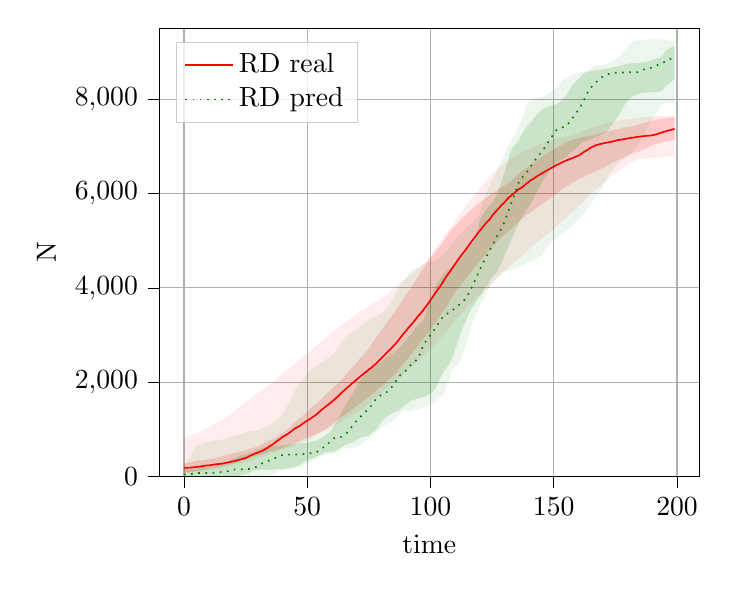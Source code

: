 % This file was created by tikzplotlib v0.9.8.
\begin{tikzpicture}

\begin{axis}[
legend cell align={left},
legend style={
  fill opacity=0.8,
  draw opacity=1,
  text opacity=1,
  at={(0.03,0.97)},
  anchor=north west,
  draw=white!80!black
},
tick align=outside,
tick pos=left,
x grid style={white!69.02!black},
xlabel={time},
xmajorgrids,
xmin=-9.95, xmax=208.95,
xtick style={color=black},
y grid style={white!69.02!black},
ylabel={N},
ymajorgrids,
ymin=0, ymax=9502,
ytick style={color=black}
]
\path [fill=red, fill opacity=0.15]
(axis cs:0,278)
--(axis cs:0,82.75)
--(axis cs:1,88)
--(axis cs:2,93.75)
--(axis cs:3,101.75)
--(axis cs:4,110.25)
--(axis cs:5,120.25)
--(axis cs:6,125.25)
--(axis cs:7,136.25)
--(axis cs:8,143)
--(axis cs:9,154.5)
--(axis cs:10,167.75)
--(axis cs:11,177.5)
--(axis cs:12,186.5)
--(axis cs:13,196)
--(axis cs:14,202)
--(axis cs:15,215.75)
--(axis cs:16,226.5)
--(axis cs:17,239.75)
--(axis cs:18,249.75)
--(axis cs:19,261)
--(axis cs:20,273.5)
--(axis cs:21,295.75)
--(axis cs:22,310.75)
--(axis cs:23,331.75)
--(axis cs:24,346.25)
--(axis cs:25,363.25)
--(axis cs:26,376.25)
--(axis cs:27,396.5)
--(axis cs:28,416.25)
--(axis cs:29,432.5)
--(axis cs:30,452.25)
--(axis cs:31,463)
--(axis cs:32,479.5)
--(axis cs:33,496.5)
--(axis cs:34,514.5)
--(axis cs:35,533.5)
--(axis cs:36,547.5)
--(axis cs:37,557.5)
--(axis cs:38,573.75)
--(axis cs:39,591.75)
--(axis cs:40,605)
--(axis cs:41,622.25)
--(axis cs:42,643.5)
--(axis cs:43,664)
--(axis cs:44,689.5)
--(axis cs:45,707.75)
--(axis cs:46,730.5)
--(axis cs:47,756.25)
--(axis cs:48,781.75)
--(axis cs:49,802.25)
--(axis cs:50,818.5)
--(axis cs:51,841.25)
--(axis cs:52,862.25)
--(axis cs:53,885)
--(axis cs:54,913.5)
--(axis cs:55,935)
--(axis cs:56,965.75)
--(axis cs:57,989.25)
--(axis cs:58,1026)
--(axis cs:59,1063.25)
--(axis cs:60,1108)
--(axis cs:61,1142)
--(axis cs:62,1190.75)
--(axis cs:63,1231)
--(axis cs:64,1262.75)
--(axis cs:65,1296.25)
--(axis cs:66,1331.75)
--(axis cs:67,1371)
--(axis cs:68,1408.25)
--(axis cs:69,1445.25)
--(axis cs:70,1493)
--(axis cs:71,1530.75)
--(axis cs:72,1567.5)
--(axis cs:73,1606.75)
--(axis cs:74,1652)
--(axis cs:75,1689.75)
--(axis cs:76,1726.25)
--(axis cs:77,1775.25)
--(axis cs:78,1825.5)
--(axis cs:79,1869.25)
--(axis cs:80,1906)
--(axis cs:81,1954.75)
--(axis cs:82,2002)
--(axis cs:83,2050)
--(axis cs:84,2091.75)
--(axis cs:85,2140.5)
--(axis cs:86,2197)
--(axis cs:87,2258.25)
--(axis cs:88,2317.25)
--(axis cs:89,2387.25)
--(axis cs:90,2450.5)
--(axis cs:91,2507.25)
--(axis cs:92,2583.75)
--(axis cs:93,2641.5)
--(axis cs:94,2715.5)
--(axis cs:95,2779.5)
--(axis cs:96,2846)
--(axis cs:97,2910.5)
--(axis cs:98,2969.5)
--(axis cs:99,3036.5)
--(axis cs:100,3105.5)
--(axis cs:101,3189.75)
--(axis cs:102,3268.25)
--(axis cs:103,3339.75)
--(axis cs:104,3419.75)
--(axis cs:105,3491.5)
--(axis cs:106,3562.25)
--(axis cs:107,3647.75)
--(axis cs:108,3742.25)
--(axis cs:109,3823.25)
--(axis cs:110,3903)
--(axis cs:111,3967)
--(axis cs:112,4033.75)
--(axis cs:113,4097.75)
--(axis cs:114,4168.5)
--(axis cs:115,4245.5)
--(axis cs:116,4306)
--(axis cs:117,4371)
--(axis cs:118,4439.5)
--(axis cs:119,4499)
--(axis cs:120,4565)
--(axis cs:121,4624)
--(axis cs:122,4688.5)
--(axis cs:123,4750.75)
--(axis cs:124,4809.5)
--(axis cs:125,4863.75)
--(axis cs:126,4922.5)
--(axis cs:127,4976)
--(axis cs:128,5033.25)
--(axis cs:129,5075.75)
--(axis cs:130,5125.25)
--(axis cs:131,5180.25)
--(axis cs:132,5221.25)
--(axis cs:133,5265.25)
--(axis cs:134,5322)
--(axis cs:135,5364.25)
--(axis cs:136,5406)
--(axis cs:137,5457)
--(axis cs:138,5499.75)
--(axis cs:139,5545)
--(axis cs:140,5577.5)
--(axis cs:141,5615.25)
--(axis cs:142,5649)
--(axis cs:143,5689.75)
--(axis cs:144,5727.5)
--(axis cs:145,5763.25)
--(axis cs:146,5802.75)
--(axis cs:147,5836)
--(axis cs:148,5878)
--(axis cs:149,5922)
--(axis cs:150,5956.75)
--(axis cs:151,5988.5)
--(axis cs:152,6025.25)
--(axis cs:153,6070.75)
--(axis cs:154,6109.5)
--(axis cs:155,6138.25)
--(axis cs:156,6172.5)
--(axis cs:157,6204.75)
--(axis cs:158,6238)
--(axis cs:159,6271)
--(axis cs:160,6304.5)
--(axis cs:161,6327.25)
--(axis cs:162,6348.25)
--(axis cs:163,6379.75)
--(axis cs:164,6401.75)
--(axis cs:165,6425.25)
--(axis cs:166,6444.25)
--(axis cs:167,6466.75)
--(axis cs:168,6495.25)
--(axis cs:169,6517)
--(axis cs:170,6538)
--(axis cs:171,6567.25)
--(axis cs:172,6595.75)
--(axis cs:173,6625.25)
--(axis cs:174,6653)
--(axis cs:175,6677.25)
--(axis cs:176,6703.5)
--(axis cs:177,6731.5)
--(axis cs:178,6752.75)
--(axis cs:179,6782.5)
--(axis cs:180,6803.25)
--(axis cs:181,6830.25)
--(axis cs:182,6847)
--(axis cs:183,6861)
--(axis cs:184,6873.25)
--(axis cs:185,6895.25)
--(axis cs:186,6922.5)
--(axis cs:187,6948.5)
--(axis cs:188,6970.5)
--(axis cs:189,6995.75)
--(axis cs:190,7021)
--(axis cs:191,7044.25)
--(axis cs:192,7061)
--(axis cs:193,7072.5)
--(axis cs:194,7084)
--(axis cs:195,7101.25)
--(axis cs:196,7110.75)
--(axis cs:197,7125.5)
--(axis cs:198,7132.75)
--(axis cs:199,7137)
--(axis cs:199,7619)
--(axis cs:199,7619)
--(axis cs:198,7616.75)
--(axis cs:197,7608.25)
--(axis cs:196,7602.5)
--(axis cs:195,7592.25)
--(axis cs:194,7587.5)
--(axis cs:193,7579.5)
--(axis cs:192,7565)
--(axis cs:191,7554.5)
--(axis cs:190,7541.75)
--(axis cs:189,7528.25)
--(axis cs:188,7515.75)
--(axis cs:187,7501.25)
--(axis cs:186,7488.5)
--(axis cs:185,7473.75)
--(axis cs:184,7458.25)
--(axis cs:183,7443)
--(axis cs:182,7429.5)
--(axis cs:181,7417.25)
--(axis cs:180,7408.5)
--(axis cs:179,7401)
--(axis cs:178,7390.25)
--(axis cs:177,7375.25)
--(axis cs:176,7361.5)
--(axis cs:175,7352.75)
--(axis cs:174,7342.75)
--(axis cs:173,7331.5)
--(axis cs:172,7321)
--(axis cs:171,7306.25)
--(axis cs:170,7290)
--(axis cs:169,7274.5)
--(axis cs:168,7257.5)
--(axis cs:167,7245)
--(axis cs:166,7233.75)
--(axis cs:165,7225.75)
--(axis cs:164,7215.25)
--(axis cs:163,7200.25)
--(axis cs:162,7193.75)
--(axis cs:161,7182.25)
--(axis cs:160,7170.5)
--(axis cs:159,7161.75)
--(axis cs:158,7152.25)
--(axis cs:157,7126)
--(axis cs:156,7102.5)
--(axis cs:155,7079)
--(axis cs:154,7051.25)
--(axis cs:153,7023.75)
--(axis cs:152,6992)
--(axis cs:151,6969.25)
--(axis cs:150,6935.25)
--(axis cs:149,6906.25)
--(axis cs:148,6867.75)
--(axis cs:147,6838.25)
--(axis cs:146,6799)
--(axis cs:145,6762.25)
--(axis cs:144,6721.5)
--(axis cs:143,6684.5)
--(axis cs:142,6649.25)
--(axis cs:141,6611.25)
--(axis cs:140,6576.25)
--(axis cs:139,6545.75)
--(axis cs:138,6512)
--(axis cs:137,6470.75)
--(axis cs:136,6424.5)
--(axis cs:135,6385.25)
--(axis cs:134,6326.25)
--(axis cs:133,6282)
--(axis cs:132,6238.25)
--(axis cs:131,6199.25)
--(axis cs:130,6169.5)
--(axis cs:129,6138.25)
--(axis cs:128,6103)
--(axis cs:127,6061.75)
--(axis cs:126,6033.25)
--(axis cs:125,5995.5)
--(axis cs:124,5956.5)
--(axis cs:123,5925.5)
--(axis cs:122,5887)
--(axis cs:121,5847.5)
--(axis cs:120,5806.5)
--(axis cs:119,5767.75)
--(axis cs:118,5723.5)
--(axis cs:117,5684)
--(axis cs:116,5628.75)
--(axis cs:115,5574.75)
--(axis cs:114,5522.25)
--(axis cs:113,5479.25)
--(axis cs:112,5422.25)
--(axis cs:111,5362)
--(axis cs:110,5305.75)
--(axis cs:109,5259.5)
--(axis cs:108,5196.25)
--(axis cs:107,5121.75)
--(axis cs:106,5041.5)
--(axis cs:105,4968)
--(axis cs:104,4895.25)
--(axis cs:103,4832.25)
--(axis cs:102,4759.75)
--(axis cs:101,4698)
--(axis cs:100,4633.5)
--(axis cs:99,4565.25)
--(axis cs:98,4496)
--(axis cs:97,4404.25)
--(axis cs:96,4331.75)
--(axis cs:95,4243.75)
--(axis cs:94,4158.5)
--(axis cs:93,4081)
--(axis cs:92,3998.5)
--(axis cs:91,3922.75)
--(axis cs:90,3848.25)
--(axis cs:89,3770)
--(axis cs:88,3691.75)
--(axis cs:87,3612.5)
--(axis cs:86,3532.25)
--(axis cs:85,3454.25)
--(axis cs:84,3384)
--(axis cs:83,3312.5)
--(axis cs:82,3233.5)
--(axis cs:81,3159.25)
--(axis cs:80,3091)
--(axis cs:79,3024.5)
--(axis cs:78,2954.5)
--(axis cs:77,2875.25)
--(axis cs:76,2795.5)
--(axis cs:75,2722.75)
--(axis cs:74,2654)
--(axis cs:73,2597.25)
--(axis cs:72,2539.5)
--(axis cs:71,2482.25)
--(axis cs:70,2401)
--(axis cs:69,2348.5)
--(axis cs:68,2295.5)
--(axis cs:67,2235.5)
--(axis cs:66,2178.5)
--(axis cs:65,2117.5)
--(axis cs:64,2060.75)
--(axis cs:63,2003)
--(axis cs:62,1959.5)
--(axis cs:61,1908.75)
--(axis cs:60,1865)
--(axis cs:59,1805.75)
--(axis cs:58,1764.5)
--(axis cs:57,1707.75)
--(axis cs:56,1650.25)
--(axis cs:55,1611.75)
--(axis cs:54,1562.5)
--(axis cs:53,1515)
--(axis cs:52,1466.75)
--(axis cs:51,1433)
--(axis cs:50,1382)
--(axis cs:49,1335)
--(axis cs:48,1280.5)
--(axis cs:47,1237.75)
--(axis cs:46,1196.5)
--(axis cs:45,1148.5)
--(axis cs:44,1099.25)
--(axis cs:43,1052.25)
--(axis cs:42,1007)
--(axis cs:41,960.25)
--(axis cs:40,919.75)
--(axis cs:39,884.75)
--(axis cs:38,857.75)
--(axis cs:37,823.25)
--(axis cs:36,796.25)
--(axis cs:35,772.5)
--(axis cs:34,745.75)
--(axis cs:33,720.25)
--(axis cs:32,692.5)
--(axis cs:31,665.25)
--(axis cs:30,640.25)
--(axis cs:29,624)
--(axis cs:28,605.5)
--(axis cs:27,589)
--(axis cs:26,571.25)
--(axis cs:25,555.75)
--(axis cs:24,542.75)
--(axis cs:23,529)
--(axis cs:22,515.5)
--(axis cs:21,504)
--(axis cs:20,496.5)
--(axis cs:19,479.75)
--(axis cs:18,466)
--(axis cs:17,454.25)
--(axis cs:16,435.75)
--(axis cs:15,422.5)
--(axis cs:14,410.5)
--(axis cs:13,396.75)
--(axis cs:12,381.5)
--(axis cs:11,374.25)
--(axis cs:10,366.5)
--(axis cs:9,359.5)
--(axis cs:8,352.25)
--(axis cs:7,348.5)
--(axis cs:6,339.5)
--(axis cs:5,330.5)
--(axis cs:4,321.5)
--(axis cs:3,309.5)
--(axis cs:2,299.5)
--(axis cs:1,287)
--(axis cs:0,278)
--cycle;

\path [fill=red, fill opacity=0.075]
(axis cs:0,813)
--(axis cs:0,54.3)
--(axis cs:1,61.2)
--(axis cs:2,67.8)
--(axis cs:3,78.2)
--(axis cs:4,85.4)
--(axis cs:5,88)
--(axis cs:6,92.5)
--(axis cs:7,98.4)
--(axis cs:8,104.3)
--(axis cs:9,115.9)
--(axis cs:10,125.8)
--(axis cs:11,134.1)
--(axis cs:12,146)
--(axis cs:13,157.6)
--(axis cs:14,169.4)
--(axis cs:15,184.7)
--(axis cs:16,200.1)
--(axis cs:17,210.1)
--(axis cs:18,222.1)
--(axis cs:19,237.6)
--(axis cs:20,251.5)
--(axis cs:21,264)
--(axis cs:22,279.7)
--(axis cs:23,287.8)
--(axis cs:24,301.9)
--(axis cs:25,314.7)
--(axis cs:26,327.6)
--(axis cs:27,343.8)
--(axis cs:28,358.8)
--(axis cs:29,378.3)
--(axis cs:30,394.7)
--(axis cs:31,409.8)
--(axis cs:32,426.5)
--(axis cs:33,447.3)
--(axis cs:34,468.7)
--(axis cs:35,482.3)
--(axis cs:36,505.4)
--(axis cs:37,525.5)
--(axis cs:38,542.8)
--(axis cs:39,554.3)
--(axis cs:40,571.9)
--(axis cs:41,592)
--(axis cs:42,605.8)
--(axis cs:43,620.5)
--(axis cs:44,640)
--(axis cs:45,661.3)
--(axis cs:46,687)
--(axis cs:47,706.8)
--(axis cs:48,732.7)
--(axis cs:49,751.6)
--(axis cs:50,776.1)
--(axis cs:51,802)
--(axis cs:52,829.1)
--(axis cs:53,859.1)
--(axis cs:54,886.2)
--(axis cs:55,917.2)
--(axis cs:56,941.7)
--(axis cs:57,970.9)
--(axis cs:58,992)
--(axis cs:59,1020.2)
--(axis cs:60,1043.7)
--(axis cs:61,1071.9)
--(axis cs:62,1103.8)
--(axis cs:63,1135.5)
--(axis cs:64,1167.1)
--(axis cs:65,1198.3)
--(axis cs:66,1234.9)
--(axis cs:67,1267.3)
--(axis cs:68,1305.5)
--(axis cs:69,1331.8)
--(axis cs:70,1364.3)
--(axis cs:71,1395.3)
--(axis cs:72,1427.8)
--(axis cs:73,1461.3)
--(axis cs:74,1501)
--(axis cs:75,1541.4)
--(axis cs:76,1582.8)
--(axis cs:77,1634.6)
--(axis cs:78,1673.4)
--(axis cs:79,1727.6)
--(axis cs:80,1778.5)
--(axis cs:81,1822)
--(axis cs:82,1874)
--(axis cs:83,1920.6)
--(axis cs:84,1967.5)
--(axis cs:85,2017.3)
--(axis cs:86,2051.3)
--(axis cs:87,2089.3)
--(axis cs:88,2134.6)
--(axis cs:89,2177.7)
--(axis cs:90,2230.7)
--(axis cs:91,2275.2)
--(axis cs:92,2323.1)
--(axis cs:93,2367.6)
--(axis cs:94,2416.5)
--(axis cs:95,2462.6)
--(axis cs:96,2508.9)
--(axis cs:97,2560.8)
--(axis cs:98,2605.8)
--(axis cs:99,2665.7)
--(axis cs:100,2713.6)
--(axis cs:101,2769)
--(axis cs:102,2821.7)
--(axis cs:103,2865.6)
--(axis cs:104,2929.5)
--(axis cs:105,2977.1)
--(axis cs:106,3042.7)
--(axis cs:107,3103.6)
--(axis cs:108,3167.7)
--(axis cs:109,3244.8)
--(axis cs:110,3299.1)
--(axis cs:111,3361.8)
--(axis cs:112,3428.9)
--(axis cs:113,3485)
--(axis cs:114,3543.1)
--(axis cs:115,3594.6)
--(axis cs:116,3647.9)
--(axis cs:117,3689)
--(axis cs:118,3754.9)
--(axis cs:119,3800.9)
--(axis cs:120,3841.9)
--(axis cs:121,3888.7)
--(axis cs:122,3944)
--(axis cs:123,3984)
--(axis cs:124,4031.1)
--(axis cs:125,4095.1)
--(axis cs:126,4156.9)
--(axis cs:127,4214.5)
--(axis cs:128,4265.2)
--(axis cs:129,4316.4)
--(axis cs:130,4361.1)
--(axis cs:131,4399.1)
--(axis cs:132,4454.9)
--(axis cs:133,4497.7)
--(axis cs:134,4537.2)
--(axis cs:135,4585.8)
--(axis cs:136,4629)
--(axis cs:137,4676.6)
--(axis cs:138,4720.5)
--(axis cs:139,4768.1)
--(axis cs:140,4822)
--(axis cs:141,4860)
--(axis cs:142,4906.6)
--(axis cs:143,4958.5)
--(axis cs:144,4999.4)
--(axis cs:145,5045.9)
--(axis cs:146,5080.4)
--(axis cs:147,5127)
--(axis cs:148,5164)
--(axis cs:149,5214.8)
--(axis cs:150,5249.5)
--(axis cs:151,5305.5)
--(axis cs:152,5347.1)
--(axis cs:153,5389)
--(axis cs:154,5436.6)
--(axis cs:155,5483.3)
--(axis cs:156,5540.5)
--(axis cs:157,5579.9)
--(axis cs:158,5634.7)
--(axis cs:159,5673)
--(axis cs:160,5727.8)
--(axis cs:161,5777.6)
--(axis cs:162,5822.3)
--(axis cs:163,5873.6)
--(axis cs:164,5932.9)
--(axis cs:165,5986.1)
--(axis cs:166,6039)
--(axis cs:167,6082)
--(axis cs:168,6125.1)
--(axis cs:169,6168)
--(axis cs:170,6221.9)
--(axis cs:171,6266.6)
--(axis cs:172,6303.9)
--(axis cs:173,6349.8)
--(axis cs:174,6397)
--(axis cs:175,6425.6)
--(axis cs:176,6467.2)
--(axis cs:177,6505.4)
--(axis cs:178,6538.5)
--(axis cs:179,6576.1)
--(axis cs:180,6612)
--(axis cs:181,6641.3)
--(axis cs:182,6669.5)
--(axis cs:183,6694.2)
--(axis cs:184,6720.6)
--(axis cs:185,6728.4)
--(axis cs:186,6734.7)
--(axis cs:187,6738)
--(axis cs:188,6742.2)
--(axis cs:189,6747.3)
--(axis cs:190,6749.8)
--(axis cs:191,6753.3)
--(axis cs:192,6760)
--(axis cs:193,6764.9)
--(axis cs:194,6767.6)
--(axis cs:195,6774.9)
--(axis cs:196,6781)
--(axis cs:197,6785.9)
--(axis cs:198,6789.6)
--(axis cs:199,6794.3)
--(axis cs:199,7655.1)
--(axis cs:199,7655.1)
--(axis cs:198,7650.3)
--(axis cs:197,7646.6)
--(axis cs:196,7644.2)
--(axis cs:195,7642.4)
--(axis cs:194,7639.4)
--(axis cs:193,7639.2)
--(axis cs:192,7638.1)
--(axis cs:191,7634.3)
--(axis cs:190,7632.1)
--(axis cs:189,7627.1)
--(axis cs:188,7625.3)
--(axis cs:187,7618.6)
--(axis cs:186,7615.6)
--(axis cs:185,7611.5)
--(axis cs:184,7603.4)
--(axis cs:183,7596.4)
--(axis cs:182,7591)
--(axis cs:181,7582.2)
--(axis cs:180,7574.5)
--(axis cs:179,7569.6)
--(axis cs:178,7560.3)
--(axis cs:177,7549.5)
--(axis cs:176,7539.4)
--(axis cs:175,7525.9)
--(axis cs:174,7515.8)
--(axis cs:173,7505.3)
--(axis cs:172,7487.4)
--(axis cs:171,7472.9)
--(axis cs:170,7460.6)
--(axis cs:169,7446.1)
--(axis cs:168,7434.4)
--(axis cs:167,7415.7)
--(axis cs:166,7399.1)
--(axis cs:165,7383.7)
--(axis cs:164,7370.2)
--(axis cs:163,7346.7)
--(axis cs:162,7321.9)
--(axis cs:161,7302.8)
--(axis cs:160,7277.3)
--(axis cs:159,7256.1)
--(axis cs:158,7235.8)
--(axis cs:157,7224.1)
--(axis cs:156,7212.8)
--(axis cs:155,7207.6)
--(axis cs:154,7198)
--(axis cs:153,7182.4)
--(axis cs:152,7170.9)
--(axis cs:151,7158.4)
--(axis cs:150,7143.2)
--(axis cs:149,7130.2)
--(axis cs:148,7110.2)
--(axis cs:147,7094.5)
--(axis cs:146,7076.9)
--(axis cs:145,7056.8)
--(axis cs:144,7041.9)
--(axis cs:143,7012.2)
--(axis cs:142,6991.7)
--(axis cs:141,6972.4)
--(axis cs:140,6947.2)
--(axis cs:139,6924.3)
--(axis cs:138,6897.1)
--(axis cs:137,6870.3)
--(axis cs:136,6840.2)
--(axis cs:135,6814.5)
--(axis cs:134,6785.9)
--(axis cs:133,6758)
--(axis cs:132,6714)
--(axis cs:131,6675.7)
--(axis cs:130,6639.8)
--(axis cs:129,6598.3)
--(axis cs:128,6550)
--(axis cs:127,6507.3)
--(axis cs:126,6452.1)
--(axis cs:125,6402.1)
--(axis cs:124,6351.4)
--(axis cs:123,6296)
--(axis cs:122,6231.9)
--(axis cs:121,6172.5)
--(axis cs:120,6113.4)
--(axis cs:119,6041.8)
--(axis cs:118,5984)
--(axis cs:117,5917.8)
--(axis cs:116,5854.7)
--(axis cs:115,5782.3)
--(axis cs:114,5703.3)
--(axis cs:113,5642.6)
--(axis cs:112,5569.7)
--(axis cs:111,5497.4)
--(axis cs:110,5408.8)
--(axis cs:109,5325.1)
--(axis cs:108,5265.4)
--(axis cs:107,5201.8)
--(axis cs:106,5149.6)
--(axis cs:105,5069.2)
--(axis cs:104,4991.8)
--(axis cs:103,4918)
--(axis cs:102,4846.6)
--(axis cs:101,4756.9)
--(axis cs:100,4675.1)
--(axis cs:99,4615.7)
--(axis cs:98,4568.2)
--(axis cs:97,4523)
--(axis cs:96,4465)
--(axis cs:95,4410.2)
--(axis cs:94,4370.8)
--(axis cs:93,4316.5)
--(axis cs:92,4282.3)
--(axis cs:91,4231.2)
--(axis cs:90,4189.1)
--(axis cs:89,4158.7)
--(axis cs:88,4101.4)
--(axis cs:87,4062.3)
--(axis cs:86,4008.2)
--(axis cs:85,3968.5)
--(axis cs:84,3927.9)
--(axis cs:83,3887.1)
--(axis cs:82,3844.4)
--(axis cs:81,3801)
--(axis cs:80,3767.4)
--(axis cs:79,3734.8)
--(axis cs:78,3711.7)
--(axis cs:77,3680.4)
--(axis cs:76,3643.4)
--(axis cs:75,3607)
--(axis cs:74,3576.6)
--(axis cs:73,3540.2)
--(axis cs:72,3513.4)
--(axis cs:71,3483)
--(axis cs:70,3435.3)
--(axis cs:69,3405.8)
--(axis cs:68,3366.5)
--(axis cs:67,3325)
--(axis cs:66,3285.8)
--(axis cs:65,3246.6)
--(axis cs:64,3213.1)
--(axis cs:63,3176.2)
--(axis cs:62,3128.9)
--(axis cs:61,3091.6)
--(axis cs:60,3048.1)
--(axis cs:59,3002.4)
--(axis cs:58,2961)
--(axis cs:57,2915.4)
--(axis cs:56,2868.6)
--(axis cs:55,2835)
--(axis cs:54,2793.3)
--(axis cs:53,2753.4)
--(axis cs:52,2705.4)
--(axis cs:51,2659.5)
--(axis cs:50,2614.5)
--(axis cs:49,2571.5)
--(axis cs:48,2519.1)
--(axis cs:47,2474.4)
--(axis cs:46,2433.8)
--(axis cs:45,2381.3)
--(axis cs:44,2337.4)
--(axis cs:43,2301.8)
--(axis cs:42,2267.2)
--(axis cs:41,2214.9)
--(axis cs:40,2179)
--(axis cs:39,2135.4)
--(axis cs:38,2088.2)
--(axis cs:37,2035.3)
--(axis cs:36,1988.5)
--(axis cs:35,1947.1)
--(axis cs:34,1910.8)
--(axis cs:33,1873.4)
--(axis cs:32,1821.1)
--(axis cs:31,1796.3)
--(axis cs:30,1769.6)
--(axis cs:29,1729.2)
--(axis cs:28,1696.4)
--(axis cs:27,1659.4)
--(axis cs:26,1614.4)
--(axis cs:25,1574.2)
--(axis cs:24,1535.1)
--(axis cs:23,1495.2)
--(axis cs:22,1456.6)
--(axis cs:21,1411.1)
--(axis cs:20,1365.4)
--(axis cs:19,1323.9)
--(axis cs:18,1280.5)
--(axis cs:17,1246.8)
--(axis cs:16,1211.8)
--(axis cs:15,1187.1)
--(axis cs:14,1156.9)
--(axis cs:13,1128.9)
--(axis cs:12,1102.8)
--(axis cs:11,1061.4)
--(axis cs:10,1030.3)
--(axis cs:9,1012.9)
--(axis cs:8,992.8)
--(axis cs:7,969.1)
--(axis cs:6,938.9)
--(axis cs:5,923)
--(axis cs:4,897.8)
--(axis cs:3,878.2)
--(axis cs:2,850.8)
--(axis cs:1,827)
--(axis cs:0,813)
--cycle;

\path [fill=green!50!black, fill opacity=0.15]
(axis cs:0,156)
--(axis cs:0,0)
--(axis cs:1,0)
--(axis cs:2,0)
--(axis cs:3,0)
--(axis cs:4,0.25)
--(axis cs:5,0.25)
--(axis cs:6,0.25)
--(axis cs:7,0.5)
--(axis cs:8,2.25)
--(axis cs:9,2.25)
--(axis cs:10,3)
--(axis cs:11,3.5)
--(axis cs:12,4.25)
--(axis cs:13,4.25)
--(axis cs:14,4.25)
--(axis cs:15,4.25)
--(axis cs:16,4.25)
--(axis cs:17,4.25)
--(axis cs:18,3.75)
--(axis cs:19,5)
--(axis cs:20,5.5)
--(axis cs:21,8.25)
--(axis cs:22,13)
--(axis cs:23,23.25)
--(axis cs:24,35.25)
--(axis cs:25,49.75)
--(axis cs:26,66.5)
--(axis cs:27,95)
--(axis cs:28,118)
--(axis cs:29,135.25)
--(axis cs:30,144)
--(axis cs:31,147)
--(axis cs:32,148.5)
--(axis cs:33,148.5)
--(axis cs:34,148.25)
--(axis cs:35,148.75)
--(axis cs:36,150)
--(axis cs:37,150.25)
--(axis cs:38,151.25)
--(axis cs:39,151.5)
--(axis cs:40,160.5)
--(axis cs:41,168.25)
--(axis cs:42,175.75)
--(axis cs:43,186)
--(axis cs:44,194.25)
--(axis cs:45,209.5)
--(axis cs:46,227.5)
--(axis cs:47,251.5)
--(axis cs:48,284.25)
--(axis cs:49,318.5)
--(axis cs:50,348.5)
--(axis cs:51,368)
--(axis cs:52,384)
--(axis cs:53,398.75)
--(axis cs:54,427.25)
--(axis cs:55,455.75)
--(axis cs:56,476)
--(axis cs:57,507.5)
--(axis cs:58,515)
--(axis cs:59,515.25)
--(axis cs:60,517.5)
--(axis cs:61,530.5)
--(axis cs:62,559.25)
--(axis cs:63,586)
--(axis cs:64,622.5)
--(axis cs:65,657.75)
--(axis cs:66,674.75)
--(axis cs:67,697.5)
--(axis cs:68,717.5)
--(axis cs:69,742.75)
--(axis cs:70,776.75)
--(axis cs:71,807)
--(axis cs:72,832.75)
--(axis cs:73,843)
--(axis cs:74,852)
--(axis cs:75,861.25)
--(axis cs:76,920.25)
--(axis cs:77,955.5)
--(axis cs:78,1002.5)
--(axis cs:79,1069.75)
--(axis cs:80,1152.75)
--(axis cs:81,1213)
--(axis cs:82,1265.5)
--(axis cs:83,1299.75)
--(axis cs:84,1324.5)
--(axis cs:85,1356.75)
--(axis cs:86,1380.5)
--(axis cs:87,1396.25)
--(axis cs:88,1430)
--(axis cs:89,1487.25)
--(axis cs:90,1531.75)
--(axis cs:91,1559.75)
--(axis cs:92,1602.25)
--(axis cs:93,1620.5)
--(axis cs:94,1641.25)
--(axis cs:95,1662.75)
--(axis cs:96,1668.75)
--(axis cs:97,1680)
--(axis cs:98,1704.5)
--(axis cs:99,1729)
--(axis cs:100,1764.5)
--(axis cs:101,1805.75)
--(axis cs:102,1863.5)
--(axis cs:103,1979.75)
--(axis cs:104,2093.5)
--(axis cs:105,2190.75)
--(axis cs:106,2279)
--(axis cs:107,2347)
--(axis cs:108,2417.75)
--(axis cs:109,2539.25)
--(axis cs:110,2693.5)
--(axis cs:111,2857.25)
--(axis cs:112,2995)
--(axis cs:113,3136)
--(axis cs:114,3258.25)
--(axis cs:115,3387.5)
--(axis cs:116,3495.5)
--(axis cs:117,3580.25)
--(axis cs:118,3655.5)
--(axis cs:119,3738.5)
--(axis cs:120,3812.25)
--(axis cs:121,3883)
--(axis cs:122,3998.25)
--(axis cs:123,4053.25)
--(axis cs:124,4145.25)
--(axis cs:125,4226.25)
--(axis cs:126,4279.5)
--(axis cs:127,4345.5)
--(axis cs:128,4440.25)
--(axis cs:129,4537.25)
--(axis cs:130,4678.5)
--(axis cs:131,4793.5)
--(axis cs:132,4914)
--(axis cs:133,5046.25)
--(axis cs:134,5166.25)
--(axis cs:135,5282.25)
--(axis cs:136,5387.75)
--(axis cs:137,5493.25)
--(axis cs:138,5581)
--(axis cs:139,5653.5)
--(axis cs:140,5726.5)
--(axis cs:141,5809.75)
--(axis cs:142,5905.75)
--(axis cs:143,6005.75)
--(axis cs:144,6100.25)
--(axis cs:145,6195)
--(axis cs:146,6300.5)
--(axis cs:147,6379.25)
--(axis cs:148,6461.5)
--(axis cs:149,6545.25)
--(axis cs:150,6596.25)
--(axis cs:151,6648.75)
--(axis cs:152,6687.5)
--(axis cs:153,6713.75)
--(axis cs:154,6739)
--(axis cs:155,6771.5)
--(axis cs:156,6816.5)
--(axis cs:157,6869.25)
--(axis cs:158,6914.25)
--(axis cs:159,6954.75)
--(axis cs:160,7004.75)
--(axis cs:161,7064.75)
--(axis cs:162,7095.75)
--(axis cs:163,7115)
--(axis cs:164,7135)
--(axis cs:165,7153.75)
--(axis cs:166,7172.75)
--(axis cs:167,7198.25)
--(axis cs:168,7218.25)
--(axis cs:169,7232.5)
--(axis cs:170,7259.5)
--(axis cs:171,7293.75)
--(axis cs:172,7341.75)
--(axis cs:173,7416.5)
--(axis cs:174,7477.5)
--(axis cs:175,7556.25)
--(axis cs:176,7633.5)
--(axis cs:177,7711.75)
--(axis cs:178,7806)
--(axis cs:179,7901.5)
--(axis cs:180,7969.5)
--(axis cs:181,8015)
--(axis cs:182,8050.5)
--(axis cs:183,8080.25)
--(axis cs:184,8104)
--(axis cs:185,8116.75)
--(axis cs:186,8128)
--(axis cs:187,8133.25)
--(axis cs:188,8140)
--(axis cs:189,8142.25)
--(axis cs:190,8144.5)
--(axis cs:191,8152)
--(axis cs:192,8155)
--(axis cs:193,8160.25)
--(axis cs:194,8179.75)
--(axis cs:195,8254)
--(axis cs:196,8299)
--(axis cs:197,8340.25)
--(axis cs:198,8382.25)
--(axis cs:199,8418.5)
--(axis cs:199,9115.75)
--(axis cs:199,9115.75)
--(axis cs:198,9106.75)
--(axis cs:197,9081)
--(axis cs:196,9050.25)
--(axis cs:195,8996.75)
--(axis cs:194,8918)
--(axis cs:193,8878.75)
--(axis cs:192,8861)
--(axis cs:191,8843.75)
--(axis cs:190,8832.5)
--(axis cs:189,8813)
--(axis cs:188,8791)
--(axis cs:187,8784.75)
--(axis cs:186,8781.25)
--(axis cs:185,8774.25)
--(axis cs:184,8769)
--(axis cs:183,8770.5)
--(axis cs:182,8762.75)
--(axis cs:181,8754)
--(axis cs:180,8748.25)
--(axis cs:179,8743.5)
--(axis cs:178,8727.25)
--(axis cs:177,8704.75)
--(axis cs:176,8694.75)
--(axis cs:175,8689)
--(axis cs:174,8673.25)
--(axis cs:173,8656.5)
--(axis cs:172,8650.25)
--(axis cs:171,8644.25)
--(axis cs:170,8637.5)
--(axis cs:169,8628.75)
--(axis cs:168,8620)
--(axis cs:167,8611.75)
--(axis cs:166,8603.5)
--(axis cs:165,8593)
--(axis cs:164,8581)
--(axis cs:163,8563)
--(axis cs:162,8536.25)
--(axis cs:161,8487)
--(axis cs:160,8432)
--(axis cs:159,8376.5)
--(axis cs:158,8319.25)
--(axis cs:157,8247.5)
--(axis cs:156,8160.25)
--(axis cs:155,8078.75)
--(axis cs:154,8019.5)
--(axis cs:153,7956)
--(axis cs:152,7920)
--(axis cs:151,7891.25)
--(axis cs:150,7882.75)
--(axis cs:149,7862.5)
--(axis cs:148,7842.75)
--(axis cs:147,7825.25)
--(axis cs:146,7801)
--(axis cs:145,7771.75)
--(axis cs:144,7729.75)
--(axis cs:143,7666.25)
--(axis cs:142,7596.5)
--(axis cs:141,7517.5)
--(axis cs:140,7474.5)
--(axis cs:139,7415)
--(axis cs:138,7339.25)
--(axis cs:137,7246.75)
--(axis cs:136,7136.75)
--(axis cs:135,7077.25)
--(axis cs:134,7013)
--(axis cs:133,6938.5)
--(axis cs:132,6834.5)
--(axis cs:131,6616.5)
--(axis cs:130,6440.25)
--(axis cs:129,6282.25)
--(axis cs:128,6119.5)
--(axis cs:127,5995.75)
--(axis cs:126,5880.75)
--(axis cs:125,5805.75)
--(axis cs:124,5741)
--(axis cs:123,5685.5)
--(axis cs:122,5609.75)
--(axis cs:121,5534)
--(axis cs:120,5434.5)
--(axis cs:119,5216)
--(axis cs:118,5051.75)
--(axis cs:117,4935.75)
--(axis cs:116,4855)
--(axis cs:115,4806.75)
--(axis cs:114,4734.75)
--(axis cs:113,4667)
--(axis cs:112,4617.5)
--(axis cs:111,4556)
--(axis cs:110,4506.75)
--(axis cs:109,4460.75)
--(axis cs:108,4411.5)
--(axis cs:107,4372)
--(axis cs:106,4326.5)
--(axis cs:105,4266)
--(axis cs:104,4195.5)
--(axis cs:103,4122.5)
--(axis cs:102,4023.75)
--(axis cs:101,3905.5)
--(axis cs:100,3772.5)
--(axis cs:99,3638.5)
--(axis cs:98,3452)
--(axis cs:97,3307)
--(axis cs:96,3268.5)
--(axis cs:95,3223.75)
--(axis cs:94,3164.75)
--(axis cs:93,3087.5)
--(axis cs:92,3012)
--(axis cs:91,2949)
--(axis cs:90,2887.75)
--(axis cs:89,2827)
--(axis cs:88,2759.75)
--(axis cs:87,2712)
--(axis cs:86,2662.5)
--(axis cs:85,2624.75)
--(axis cs:84,2593)
--(axis cs:83,2554)
--(axis cs:82,2511.75)
--(axis cs:81,2472)
--(axis cs:80,2428.75)
--(axis cs:79,2390.25)
--(axis cs:78,2352.75)
--(axis cs:77,2330.75)
--(axis cs:76,2302.5)
--(axis cs:75,2256.75)
--(axis cs:74,2208)
--(axis cs:73,2146.75)
--(axis cs:72,2069.25)
--(axis cs:71,2000.5)
--(axis cs:70,1901.25)
--(axis cs:69,1807.5)
--(axis cs:68,1719.5)
--(axis cs:67,1649.5)
--(axis cs:66,1558.25)
--(axis cs:65,1477.5)
--(axis cs:64,1362.5)
--(axis cs:63,1265.75)
--(axis cs:62,1177)
--(axis cs:61,1077.5)
--(axis cs:60,993.5)
--(axis cs:59,930.5)
--(axis cs:58,900)
--(axis cs:57,857)
--(axis cs:56,825.75)
--(axis cs:55,805.5)
--(axis cs:54,774)
--(axis cs:53,751.5)
--(axis cs:52,743.5)
--(axis cs:51,724.25)
--(axis cs:50,717.5)
--(axis cs:49,709.25)
--(axis cs:48,706.25)
--(axis cs:47,701.75)
--(axis cs:46,698)
--(axis cs:45,696.25)
--(axis cs:44,691.75)
--(axis cs:43,683)
--(axis cs:42,674.25)
--(axis cs:41,665.5)
--(axis cs:40,656.5)
--(axis cs:39,654.25)
--(axis cs:38,650.75)
--(axis cs:37,645.25)
--(axis cs:36,643)
--(axis cs:35,636.25)
--(axis cs:34,634.75)
--(axis cs:33,631.75)
--(axis cs:32,617.25)
--(axis cs:31,594.5)
--(axis cs:30,561.75)
--(axis cs:29,538.5)
--(axis cs:28,516.25)
--(axis cs:27,500.5)
--(axis cs:26,487.25)
--(axis cs:25,475.5)
--(axis cs:24,461.75)
--(axis cs:23,444)
--(axis cs:22,427.5)
--(axis cs:21,406.75)
--(axis cs:20,380)
--(axis cs:19,356)
--(axis cs:18,326)
--(axis cs:17,297.5)
--(axis cs:16,275.75)
--(axis cs:15,254.25)
--(axis cs:14,234.75)
--(axis cs:13,224.5)
--(axis cs:12,209.5)
--(axis cs:11,199)
--(axis cs:10,194.5)
--(axis cs:9,191.5)
--(axis cs:8,197.75)
--(axis cs:7,198.5)
--(axis cs:6,180.5)
--(axis cs:5,157.75)
--(axis cs:4,155.25)
--(axis cs:3,155.25)
--(axis cs:2,155.25)
--(axis cs:1,155.25)
--(axis cs:0,156)
--cycle;

\path [fill=green!50!black, fill opacity=0.075]
(axis cs:0,241.8)
--(axis cs:0,0)
--(axis cs:1,0)
--(axis cs:2,0)
--(axis cs:3,0)
--(axis cs:4,0)
--(axis cs:5,0)
--(axis cs:6,0)
--(axis cs:7,0)
--(axis cs:8,0)
--(axis cs:9,0)
--(axis cs:10,0)
--(axis cs:11,0)
--(axis cs:12,0)
--(axis cs:13,0)
--(axis cs:14,0)
--(axis cs:15,0.9)
--(axis cs:16,0.9)
--(axis cs:17,0.9)
--(axis cs:18,0.9)
--(axis cs:19,1.8)
--(axis cs:20,1.9)
--(axis cs:21,2)
--(axis cs:22,2)
--(axis cs:23,2)
--(axis cs:24,2)
--(axis cs:25,2)
--(axis cs:26,1.8)
--(axis cs:27,0.9)
--(axis cs:28,0.9)
--(axis cs:29,0.9)
--(axis cs:30,1)
--(axis cs:31,1.9)
--(axis cs:32,4.8)
--(axis cs:33,4.7)
--(axis cs:34,9.2)
--(axis cs:35,21)
--(axis cs:36,35.4)
--(axis cs:37,70)
--(axis cs:38,114.6)
--(axis cs:39,129.8)
--(axis cs:40,142.1)
--(axis cs:41,144.6)
--(axis cs:42,149.2)
--(axis cs:43,155.9)
--(axis cs:44,162.6)
--(axis cs:45,171.5)
--(axis cs:46,188.8)
--(axis cs:47,198.9)
--(axis cs:48,226.1)
--(axis cs:49,249.6)
--(axis cs:50,277.3)
--(axis cs:51,303.4)
--(axis cs:52,333.7)
--(axis cs:53,362.9)
--(axis cs:54,375.6)
--(axis cs:55,393.9)
--(axis cs:56,428.3)
--(axis cs:57,456.9)
--(axis cs:58,464.4)
--(axis cs:59,469.7)
--(axis cs:60,483)
--(axis cs:61,492.2)
--(axis cs:62,502.6)
--(axis cs:63,565.7)
--(axis cs:64,593.7)
--(axis cs:65,594.8)
--(axis cs:66,590.8)
--(axis cs:67,595.2)
--(axis cs:68,607)
--(axis cs:69,616.4)
--(axis cs:70,624.7)
--(axis cs:71,652)
--(axis cs:72,681.2)
--(axis cs:73,720.7)
--(axis cs:74,771.4)
--(axis cs:75,828.1)
--(axis cs:76,857.6)
--(axis cs:77,869.6)
--(axis cs:78,931.6)
--(axis cs:79,1000.3)
--(axis cs:80,1029.2)
--(axis cs:81,1075.2)
--(axis cs:82,1094.1)
--(axis cs:83,1129)
--(axis cs:84,1157.2)
--(axis cs:85,1193.7)
--(axis cs:86,1245.5)
--(axis cs:87,1307.8)
--(axis cs:88,1359.6)
--(axis cs:89,1373.3)
--(axis cs:90,1382.7)
--(axis cs:91,1386.5)
--(axis cs:92,1394.8)
--(axis cs:93,1410.6)
--(axis cs:94,1423.5)
--(axis cs:95,1435.9)
--(axis cs:96,1444.5)
--(axis cs:97,1459.9)
--(axis cs:98,1482.8)
--(axis cs:99,1492.3)
--(axis cs:100,1517.7)
--(axis cs:101,1554)
--(axis cs:102,1597.9)
--(axis cs:103,1633.8)
--(axis cs:104,1674.2)
--(axis cs:105,1734.9)
--(axis cs:106,1827.7)
--(axis cs:107,1961.6)
--(axis cs:108,2132.5)
--(axis cs:109,2254.6)
--(axis cs:110,2322.9)
--(axis cs:111,2358.4)
--(axis cs:112,2432.2)
--(axis cs:113,2574.5)
--(axis cs:114,2731.2)
--(axis cs:115,2885.1)
--(axis cs:116,3066.2)
--(axis cs:117,3266.3)
--(axis cs:118,3377.6)
--(axis cs:119,3498.7)
--(axis cs:120,3608.5)
--(axis cs:121,3717.8)
--(axis cs:122,3796.2)
--(axis cs:123,3904.5)
--(axis cs:124,4009.4)
--(axis cs:125,4103.3)
--(axis cs:126,4163.4)
--(axis cs:127,4221)
--(axis cs:128,4261.5)
--(axis cs:129,4301.2)
--(axis cs:130,4329.7)
--(axis cs:131,4347.1)
--(axis cs:132,4364.5)
--(axis cs:133,4380.8)
--(axis cs:134,4408.6)
--(axis cs:135,4433.7)
--(axis cs:136,4449)
--(axis cs:137,4477.3)
--(axis cs:138,4501.5)
--(axis cs:139,4534.1)
--(axis cs:140,4558.9)
--(axis cs:141,4575.2)
--(axis cs:142,4592.7)
--(axis cs:143,4611.8)
--(axis cs:144,4649.2)
--(axis cs:145,4705.4)
--(axis cs:146,4766.2)
--(axis cs:147,4837.4)
--(axis cs:148,4906.9)
--(axis cs:149,4971.9)
--(axis cs:150,5010.8)
--(axis cs:151,5056.4)
--(axis cs:152,5094.8)
--(axis cs:153,5133.4)
--(axis cs:154,5167)
--(axis cs:155,5207)
--(axis cs:156,5251.5)
--(axis cs:157,5287.6)
--(axis cs:158,5342.6)
--(axis cs:159,5401.4)
--(axis cs:160,5452.9)
--(axis cs:161,5505.9)
--(axis cs:162,5556.6)
--(axis cs:163,5624.7)
--(axis cs:164,5700.5)
--(axis cs:165,5771)
--(axis cs:166,5851.8)
--(axis cs:167,5925.4)
--(axis cs:168,6000.9)
--(axis cs:169,6090.5)
--(axis cs:170,6166.8)
--(axis cs:171,6264)
--(axis cs:172,6366.5)
--(axis cs:173,6445.3)
--(axis cs:174,6512.5)
--(axis cs:175,6581.4)
--(axis cs:176,6638.8)
--(axis cs:177,6678.5)
--(axis cs:178,6715.5)
--(axis cs:179,6739.7)
--(axis cs:180,6781.1)
--(axis cs:181,6824.2)
--(axis cs:182,6883.1)
--(axis cs:183,6960.7)
--(axis cs:184,7034.6)
--(axis cs:185,7117.5)
--(axis cs:186,7195)
--(axis cs:187,7292.2)
--(axis cs:188,7390.7)
--(axis cs:189,7492.4)
--(axis cs:190,7558.8)
--(axis cs:191,7654.8)
--(axis cs:192,7735.8)
--(axis cs:193,7832.7)
--(axis cs:194,7897)
--(axis cs:195,7899.9)
--(axis cs:196,7905.9)
--(axis cs:197,7911.4)
--(axis cs:198,7915.6)
--(axis cs:199,7930.2)
--(axis cs:199,9244.1)
--(axis cs:199,9244.1)
--(axis cs:198,9244.8)
--(axis cs:197,9243.8)
--(axis cs:196,9244.5)
--(axis cs:195,9253.5)
--(axis cs:194,9266.3)
--(axis cs:193,9267.2)
--(axis cs:192,9267.5)
--(axis cs:191,9267.6)
--(axis cs:190,9269.5)
--(axis cs:189,9267.2)
--(axis cs:188,9259.1)
--(axis cs:187,9256.1)
--(axis cs:186,9251)
--(axis cs:185,9247)
--(axis cs:184,9241.2)
--(axis cs:183,9235.4)
--(axis cs:182,9195.1)
--(axis cs:181,9152.9)
--(axis cs:180,9101.8)
--(axis cs:179,9047.7)
--(axis cs:178,8989.7)
--(axis cs:177,8940.9)
--(axis cs:176,8891.7)
--(axis cs:175,8847.2)
--(axis cs:174,8814.8)
--(axis cs:173,8783.4)
--(axis cs:172,8755.6)
--(axis cs:171,8739.6)
--(axis cs:170,8724.8)
--(axis cs:169,8717.5)
--(axis cs:168,8709.2)
--(axis cs:167,8715.2)
--(axis cs:166,8684.9)
--(axis cs:165,8656.2)
--(axis cs:164,8612.4)
--(axis cs:163,8584.6)
--(axis cs:162,8574)
--(axis cs:161,8569.2)
--(axis cs:160,8555)
--(axis cs:159,8538.8)
--(axis cs:158,8527)
--(axis cs:157,8501.5)
--(axis cs:156,8470.2)
--(axis cs:155,8447.8)
--(axis cs:154,8417.6)
--(axis cs:153,8361)
--(axis cs:152,8305.2)
--(axis cs:151,8244.6)
--(axis cs:150,8199)
--(axis cs:149,8159.2)
--(axis cs:148,8127.6)
--(axis cs:147,8096.1)
--(axis cs:146,8057.3)
--(axis cs:145,8038.2)
--(axis cs:144,8025)
--(axis cs:143,8015.5)
--(axis cs:142,8002.7)
--(axis cs:141,7981.2)
--(axis cs:140,7953.9)
--(axis cs:139,7871.9)
--(axis cs:138,7720.6)
--(axis cs:137,7563.6)
--(axis cs:136,7441.1)
--(axis cs:135,7326.6)
--(axis cs:134,7240.1)
--(axis cs:133,7150.2)
--(axis cs:132,7050.6)
--(axis cs:131,6959.2)
--(axis cs:130,6846.3)
--(axis cs:129,6731.1)
--(axis cs:128,6619.4)
--(axis cs:127,6522.1)
--(axis cs:126,6391.2)
--(axis cs:125,6286.5)
--(axis cs:124,6179.6)
--(axis cs:123,6063.1)
--(axis cs:122,5933.5)
--(axis cs:121,5793.4)
--(axis cs:120,5575.8)
--(axis cs:119,5503.6)
--(axis cs:118,5458.4)
--(axis cs:117,5400.2)
--(axis cs:116,5354.3)
--(axis cs:115,5302.6)
--(axis cs:114,5245.5)
--(axis cs:113,5194.2)
--(axis cs:112,5131)
--(axis cs:111,5079)
--(axis cs:110,5015.1)
--(axis cs:109,4940.8)
--(axis cs:108,4872.7)
--(axis cs:107,4798.3)
--(axis cs:106,4750.2)
--(axis cs:105,4720.8)
--(axis cs:104,4667.5)
--(axis cs:103,4610.8)
--(axis cs:102,4589.8)
--(axis cs:101,4571.1)
--(axis cs:100,4552.9)
--(axis cs:99,4534.6)
--(axis cs:98,4506.8)
--(axis cs:97,4494.9)
--(axis cs:96,4467.4)
--(axis cs:95,4432.1)
--(axis cs:94,4411.5)
--(axis cs:93,4388)
--(axis cs:92,4351.5)
--(axis cs:91,4300.2)
--(axis cs:90,4231)
--(axis cs:89,4147.8)
--(axis cs:88,4061.5)
--(axis cs:87,3975.8)
--(axis cs:86,3890.9)
--(axis cs:85,3793.1)
--(axis cs:84,3718.9)
--(axis cs:83,3626.9)
--(axis cs:82,3550.5)
--(axis cs:81,3497.4)
--(axis cs:80,3461.8)
--(axis cs:79,3427.3)
--(axis cs:78,3393.1)
--(axis cs:77,3376.6)
--(axis cs:76,3353.8)
--(axis cs:75,3324.7)
--(axis cs:74,3281.4)
--(axis cs:73,3246.6)
--(axis cs:72,3209.8)
--(axis cs:71,3165.5)
--(axis cs:70,3137.4)
--(axis cs:69,3095.3)
--(axis cs:68,3059)
--(axis cs:67,3021.2)
--(axis cs:66,2978.5)
--(axis cs:65,2921.2)
--(axis cs:64,2868.2)
--(axis cs:63,2776.1)
--(axis cs:62,2699.5)
--(axis cs:61,2625.6)
--(axis cs:60,2575.8)
--(axis cs:59,2538)
--(axis cs:58,2495.5)
--(axis cs:57,2460.9)
--(axis cs:56,2417)
--(axis cs:55,2387.9)
--(axis cs:54,2356)
--(axis cs:53,2327.1)
--(axis cs:52,2293.7)
--(axis cs:51,2227.1)
--(axis cs:50,2169.3)
--(axis cs:49,2120.7)
--(axis cs:48,2065.2)
--(axis cs:47,1980)
--(axis cs:46,1894.9)
--(axis cs:45,1818.7)
--(axis cs:44,1719.8)
--(axis cs:43,1598.4)
--(axis cs:42,1503.8)
--(axis cs:41,1412)
--(axis cs:40,1322.5)
--(axis cs:39,1257.3)
--(axis cs:38,1209)
--(axis cs:37,1170)
--(axis cs:36,1132.8)
--(axis cs:35,1093.4)
--(axis cs:34,1070)
--(axis cs:33,1044.1)
--(axis cs:32,1023.3)
--(axis cs:31,1002.7)
--(axis cs:30,986.4)
--(axis cs:29,974.6)
--(axis cs:28,967.1)
--(axis cs:27,962)
--(axis cs:26,947.2)
--(axis cs:25,930.4)
--(axis cs:24,908.2)
--(axis cs:23,887.1)
--(axis cs:22,883.4)
--(axis cs:21,875.3)
--(axis cs:20,856.4)
--(axis cs:19,841.7)
--(axis cs:18,823.1)
--(axis cs:17,804.7)
--(axis cs:16,790.4)
--(axis cs:15,777.1)
--(axis cs:14,769.2)
--(axis cs:13,766.5)
--(axis cs:12,756.7)
--(axis cs:11,748.5)
--(axis cs:10,737.6)
--(axis cs:9,720.2)
--(axis cs:8,708.5)
--(axis cs:7,693.8)
--(axis cs:6,679.2)
--(axis cs:5,657.7)
--(axis cs:4,571)
--(axis cs:3,472.7)
--(axis cs:2,384.8)
--(axis cs:1,313.5)
--(axis cs:0,241.8)
--cycle;

\addplot [semithick, red]
table {%
0 183.5
1 186.5
2 188.5
3 190.5
4 196
5 203
6 208.5
7 216
8 225
9 232
10 236.5
11 243
12 252
13 259.5
14 265.5
15 271
16 278.5
17 291.5
18 299.5
19 312
20 322
21 332.5
22 351.5
23 363
24 378
25 392
26 416
27 444
28 465.5
29 491
30 508.5
31 530.5
32 550
33 580.5
34 613.5
35 651
36 678.5
37 723
38 760.5
39 798
40 840
41 868
42 899.5
43 936.5
44 977
45 1017.5
46 1047.5
47 1073
48 1114
49 1150
50 1185
51 1215
52 1254
53 1287
54 1327
55 1377
56 1421.5
57 1462
58 1503
59 1542
60 1586.5
61 1630.5
62 1678.5
63 1725
64 1780
65 1827
66 1873.5
67 1918
68 1966
69 2007.5
70 2053.5
71 2098.5
72 2139
73 2186
74 2222.5
75 2268
76 2305.5
77 2353.5
78 2394
79 2453
80 2504
81 2557.5
82 2609.5
83 2662.5
84 2712
85 2770.5
86 2825.5
87 2889.5
88 2957.5
89 3025
90 3081.5
91 3150
92 3209.5
93 3268
94 3333.5
95 3404
96 3456.5
97 3522.5
98 3593
99 3663
100 3737
101 3813.5
102 3892.5
103 3965
104 4035.5
105 4117.5
106 4206.5
107 4279.5
108 4349.5
109 4431
110 4504.5
111 4581.5
112 4652
113 4721.5
114 4789.5
115 4858.5
116 4933
117 5006
118 5074
119 5144.5
120 5210
121 5275.5
122 5338.5
123 5398.5
124 5450.5
125 5527.5
126 5588.5
127 5646
128 5702.5
129 5763
130 5812.5
131 5871.5
132 5924.5
133 5967
134 6009
135 6053.5
136 6097
137 6124.5
138 6166.5
139 6212
140 6252
141 6290.5
142 6318.5
143 6357
144 6389.5
145 6420
146 6450.5
147 6479
148 6509.5
149 6536.5
150 6570
151 6597
152 6623.5
153 6650.5
154 6676
155 6697
156 6718
157 6738
158 6758.5
159 6781.5
160 6801
161 6835
162 6871.5
163 6903
164 6935
165 6970.5
166 6995
167 7021
168 7035.5
169 7049
170 7060
171 7072.5
172 7080
173 7090.5
174 7104
175 7117.5
176 7131
177 7137.5
178 7147
179 7156.5
180 7166
181 7175.5
182 7183.5
183 7190
184 7200
185 7205
186 7212.5
187 7218
188 7223
189 7226
190 7234
191 7244.5
192 7260
193 7279
194 7293.5
195 7310
196 7326
197 7339
198 7353.5
199 7370
};
\addlegendentry{RD real}
\addplot [semithick, green!50!black, dotted]
table {%
0 38.5
1 47
2 50.5
3 52.5
4 66.5
5 75
6 75
7 75
8 76.5
9 76.5
10 77.5
11 78.5
12 79
13 82.5
14 91.5
15 94.5
16 101
17 106
18 115
19 133.5
20 150.5
21 151
22 151.5
23 151
24 153.5
25 157.5
26 159.5
27 163
28 172.5
29 196.5
30 226
31 258.5
32 288
33 309.5
34 329.5
35 343.5
36 369
37 392
38 410.5
39 436.5
40 458
41 462
42 464.5
43 464
44 466
45 466.5
46 467.5
47 468
48 472
49 478.5
50 491.5
51 493
52 496
53 498
54 524.5
55 560
56 603.5
57 626.5
58 670
59 725
60 782
61 814.5
62 826.5
63 837.5
64 842
65 884
66 923.5
67 985
68 1052
69 1118.5
70 1179.5
71 1233.5
72 1284.5
73 1340
74 1389.5
75 1444.5
76 1502.5
77 1573.5
78 1651
79 1700.5
80 1725.5
81 1747
82 1782
83 1822.5
84 1879
85 1945
86 2020
87 2095.5
88 2164
89 2204.5
90 2243.5
91 2305.5
92 2363
93 2413.5
94 2455
95 2503.5
96 2635.5
97 2776.5
98 2859
99 2931.5
100 3000
101 3069
102 3141.5
103 3231
104 3320
105 3374
106 3418
107 3458
108 3492.5
109 3527
110 3570
111 3616.5
112 3663.5
113 3703.5
114 3754.5
115 3833.5
116 3933.5
117 4036.5
118 4147.5
119 4266.5
120 4380
121 4492.5
122 4594
123 4691.5
124 4791.5
125 4888
126 4986.5
127 5096.5
128 5183.5
129 5278.5
130 5394.5
131 5541
132 5688.5
133 5823
134 5957
135 6117.5
136 6258.5
137 6326.5
138 6383
139 6444.5
140 6513.5
141 6601.5
142 6681
143 6747
144 6810.5
145 6874
146 6942
147 7019.5
148 7110.5
149 7184
150 7262
151 7337
152 7361
153 7379.5
154 7413.5
155 7446
156 7487
157 7549
158 7626
159 7700
160 7774
161 7859
162 7951.5
163 8065
164 8163
165 8238.5
166 8296
167 8349
168 8399.5
169 8443.5
170 8482
171 8507.5
172 8528.5
173 8540
174 8549.5
175 8557
176 8559.5
177 8561
178 8564
179 8566
180 8568
181 8568.5
182 8569.5
183 8569.5
184 8569.5
185 8596
186 8620
187 8634.5
188 8646.5
189 8658
190 8672
191 8690.5
192 8717.5
193 8751.5
194 8769.5
195 8788.5
196 8815
197 8844
198 8865.5
199 8887.5
};
\addlegendentry{RD pred}
\end{axis}

\end{tikzpicture}
